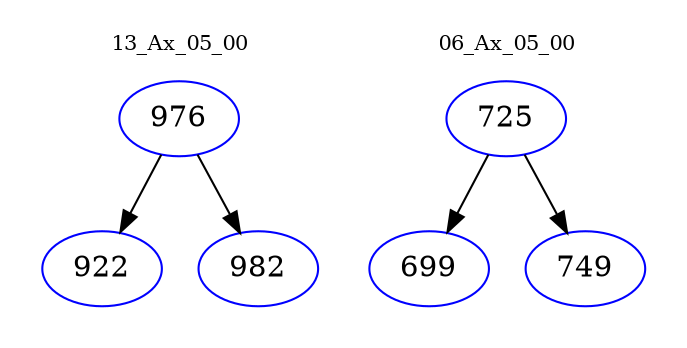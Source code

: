 digraph{
subgraph cluster_0 {
color = white
label = "13_Ax_05_00";
fontsize=10;
T0_976 [label="976", color="blue"]
T0_976 -> T0_922 [color="black"]
T0_922 [label="922", color="blue"]
T0_976 -> T0_982 [color="black"]
T0_982 [label="982", color="blue"]
}
subgraph cluster_1 {
color = white
label = "06_Ax_05_00";
fontsize=10;
T1_725 [label="725", color="blue"]
T1_725 -> T1_699 [color="black"]
T1_699 [label="699", color="blue"]
T1_725 -> T1_749 [color="black"]
T1_749 [label="749", color="blue"]
}
}
